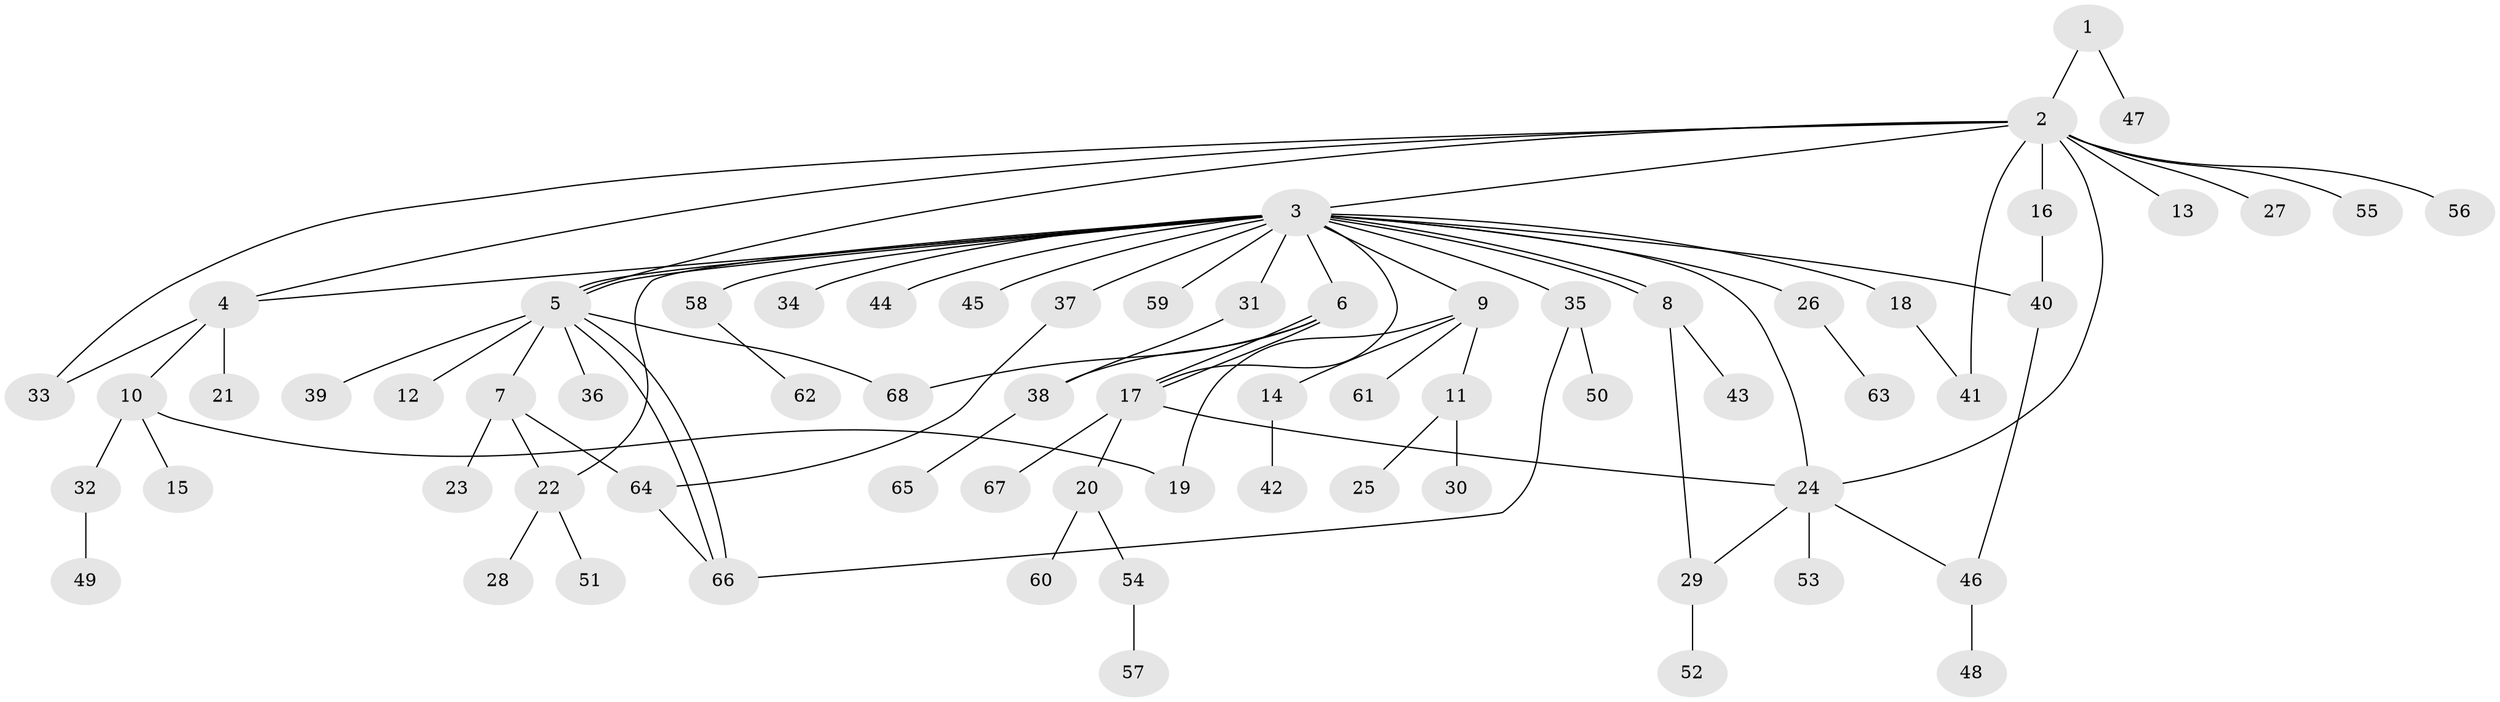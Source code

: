 // Generated by graph-tools (version 1.1) at 2025/47/03/09/25 04:47:23]
// undirected, 68 vertices, 88 edges
graph export_dot {
graph [start="1"]
  node [color=gray90,style=filled];
  1;
  2;
  3;
  4;
  5;
  6;
  7;
  8;
  9;
  10;
  11;
  12;
  13;
  14;
  15;
  16;
  17;
  18;
  19;
  20;
  21;
  22;
  23;
  24;
  25;
  26;
  27;
  28;
  29;
  30;
  31;
  32;
  33;
  34;
  35;
  36;
  37;
  38;
  39;
  40;
  41;
  42;
  43;
  44;
  45;
  46;
  47;
  48;
  49;
  50;
  51;
  52;
  53;
  54;
  55;
  56;
  57;
  58;
  59;
  60;
  61;
  62;
  63;
  64;
  65;
  66;
  67;
  68;
  1 -- 2;
  1 -- 47;
  2 -- 3;
  2 -- 4;
  2 -- 5;
  2 -- 13;
  2 -- 16;
  2 -- 24;
  2 -- 27;
  2 -- 33;
  2 -- 41;
  2 -- 55;
  2 -- 56;
  3 -- 4;
  3 -- 5;
  3 -- 5;
  3 -- 6;
  3 -- 8;
  3 -- 8;
  3 -- 9;
  3 -- 17;
  3 -- 18;
  3 -- 22;
  3 -- 24;
  3 -- 26;
  3 -- 31;
  3 -- 34;
  3 -- 35;
  3 -- 37;
  3 -- 40;
  3 -- 44;
  3 -- 45;
  3 -- 58;
  3 -- 59;
  4 -- 10;
  4 -- 21;
  4 -- 33;
  5 -- 7;
  5 -- 12;
  5 -- 36;
  5 -- 39;
  5 -- 66;
  5 -- 66;
  5 -- 68;
  6 -- 17;
  6 -- 17;
  6 -- 38;
  6 -- 68;
  7 -- 22;
  7 -- 23;
  7 -- 64;
  8 -- 29;
  8 -- 43;
  9 -- 11;
  9 -- 14;
  9 -- 19;
  9 -- 61;
  10 -- 15;
  10 -- 19;
  10 -- 32;
  11 -- 25;
  11 -- 30;
  14 -- 42;
  16 -- 40;
  17 -- 20;
  17 -- 24;
  17 -- 67;
  18 -- 41;
  20 -- 54;
  20 -- 60;
  22 -- 28;
  22 -- 51;
  24 -- 29;
  24 -- 46;
  24 -- 53;
  26 -- 63;
  29 -- 52;
  31 -- 38;
  32 -- 49;
  35 -- 50;
  35 -- 66;
  37 -- 64;
  38 -- 65;
  40 -- 46;
  46 -- 48;
  54 -- 57;
  58 -- 62;
  64 -- 66;
}
